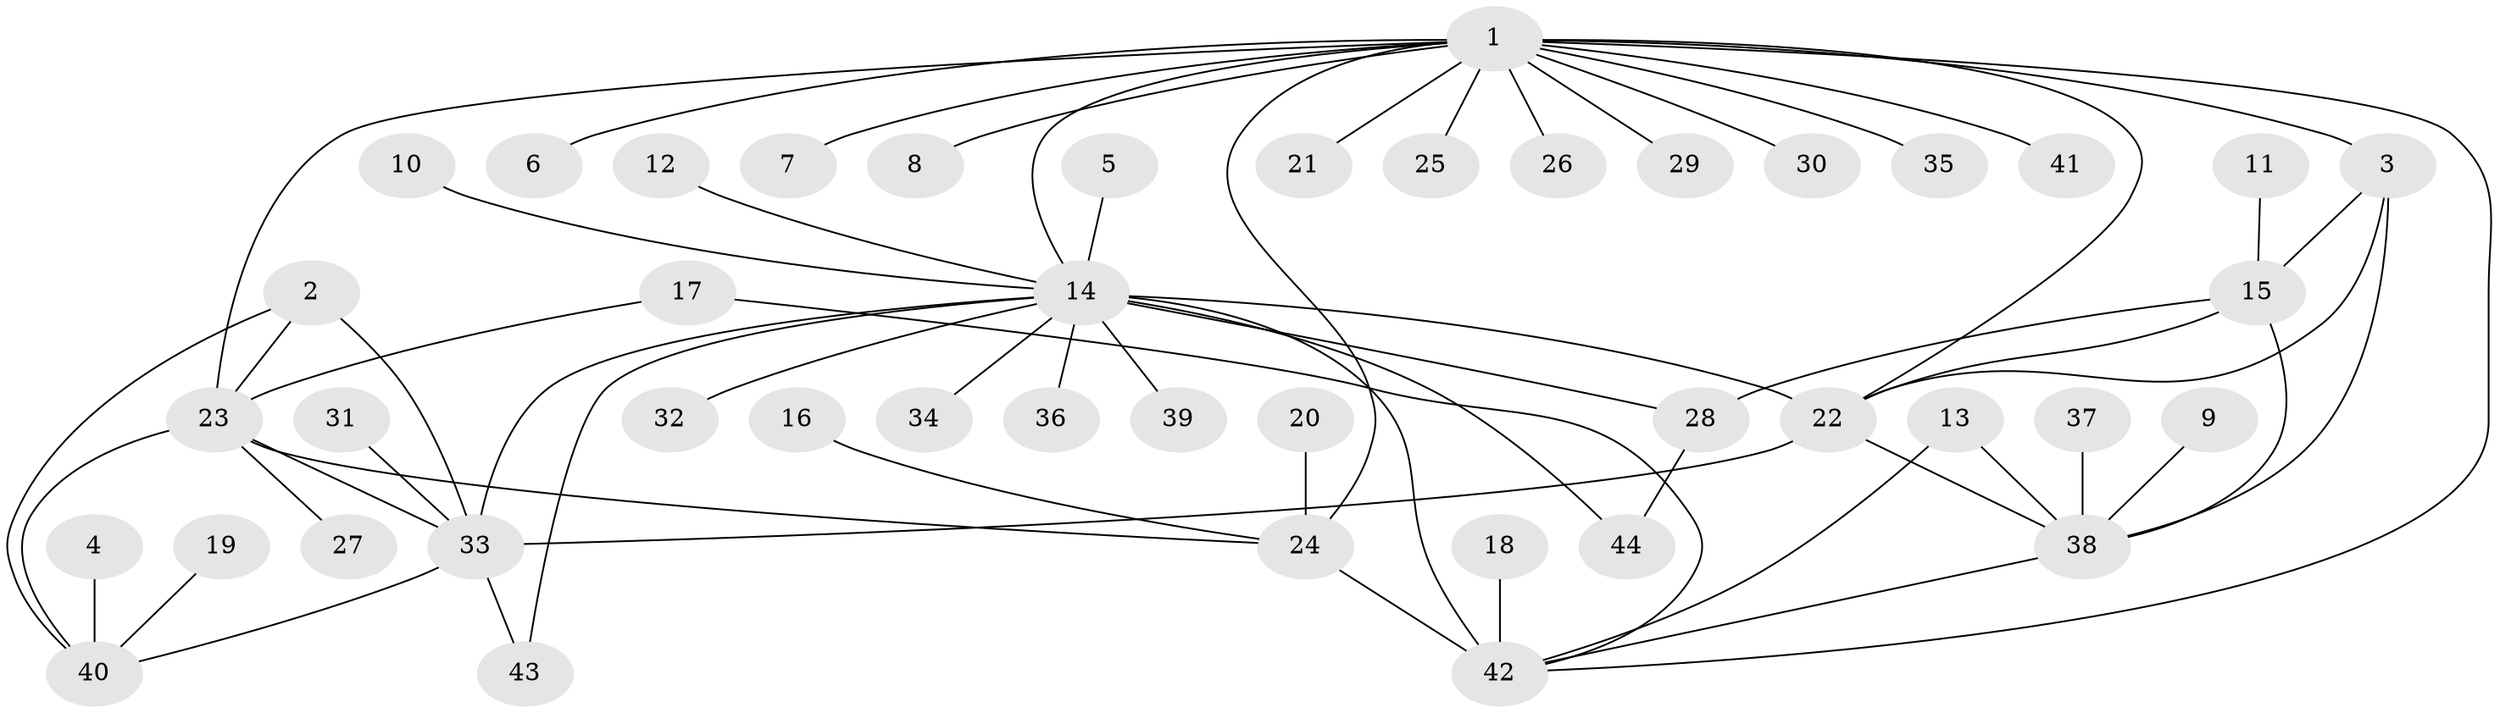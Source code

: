 // original degree distribution, {4: 0.04597701149425287, 9: 0.034482758620689655, 11: 0.011494252873563218, 5: 0.022988505747126436, 7: 0.05747126436781609, 12: 0.011494252873563218, 3: 0.09195402298850575, 8: 0.022988505747126436, 2: 0.16091954022988506, 1: 0.5402298850574713}
// Generated by graph-tools (version 1.1) at 2025/50/03/09/25 03:50:36]
// undirected, 44 vertices, 62 edges
graph export_dot {
graph [start="1"]
  node [color=gray90,style=filled];
  1;
  2;
  3;
  4;
  5;
  6;
  7;
  8;
  9;
  10;
  11;
  12;
  13;
  14;
  15;
  16;
  17;
  18;
  19;
  20;
  21;
  22;
  23;
  24;
  25;
  26;
  27;
  28;
  29;
  30;
  31;
  32;
  33;
  34;
  35;
  36;
  37;
  38;
  39;
  40;
  41;
  42;
  43;
  44;
  1 -- 3 [weight=1.0];
  1 -- 6 [weight=1.0];
  1 -- 7 [weight=1.0];
  1 -- 8 [weight=1.0];
  1 -- 14 [weight=1.0];
  1 -- 21 [weight=1.0];
  1 -- 22 [weight=1.0];
  1 -- 23 [weight=1.0];
  1 -- 24 [weight=1.0];
  1 -- 25 [weight=1.0];
  1 -- 26 [weight=1.0];
  1 -- 29 [weight=1.0];
  1 -- 30 [weight=1.0];
  1 -- 35 [weight=1.0];
  1 -- 41 [weight=1.0];
  1 -- 42 [weight=1.0];
  2 -- 23 [weight=1.0];
  2 -- 33 [weight=1.0];
  2 -- 40 [weight=1.0];
  3 -- 15 [weight=1.0];
  3 -- 22 [weight=1.0];
  3 -- 38 [weight=1.0];
  4 -- 40 [weight=1.0];
  5 -- 14 [weight=1.0];
  9 -- 38 [weight=1.0];
  10 -- 14 [weight=1.0];
  11 -- 15 [weight=1.0];
  12 -- 14 [weight=1.0];
  13 -- 38 [weight=1.0];
  13 -- 42 [weight=1.0];
  14 -- 22 [weight=1.0];
  14 -- 28 [weight=2.0];
  14 -- 32 [weight=1.0];
  14 -- 33 [weight=1.0];
  14 -- 34 [weight=1.0];
  14 -- 36 [weight=1.0];
  14 -- 39 [weight=1.0];
  14 -- 42 [weight=1.0];
  14 -- 43 [weight=1.0];
  14 -- 44 [weight=2.0];
  15 -- 22 [weight=1.0];
  15 -- 28 [weight=1.0];
  15 -- 38 [weight=1.0];
  16 -- 24 [weight=1.0];
  17 -- 23 [weight=1.0];
  17 -- 42 [weight=1.0];
  18 -- 42 [weight=1.0];
  19 -- 40 [weight=1.0];
  20 -- 24 [weight=1.0];
  22 -- 33 [weight=1.0];
  22 -- 38 [weight=1.0];
  23 -- 24 [weight=1.0];
  23 -- 27 [weight=1.0];
  23 -- 33 [weight=1.0];
  23 -- 40 [weight=1.0];
  24 -- 42 [weight=3.0];
  28 -- 44 [weight=1.0];
  31 -- 33 [weight=1.0];
  33 -- 40 [weight=1.0];
  33 -- 43 [weight=1.0];
  37 -- 38 [weight=1.0];
  38 -- 42 [weight=1.0];
}
